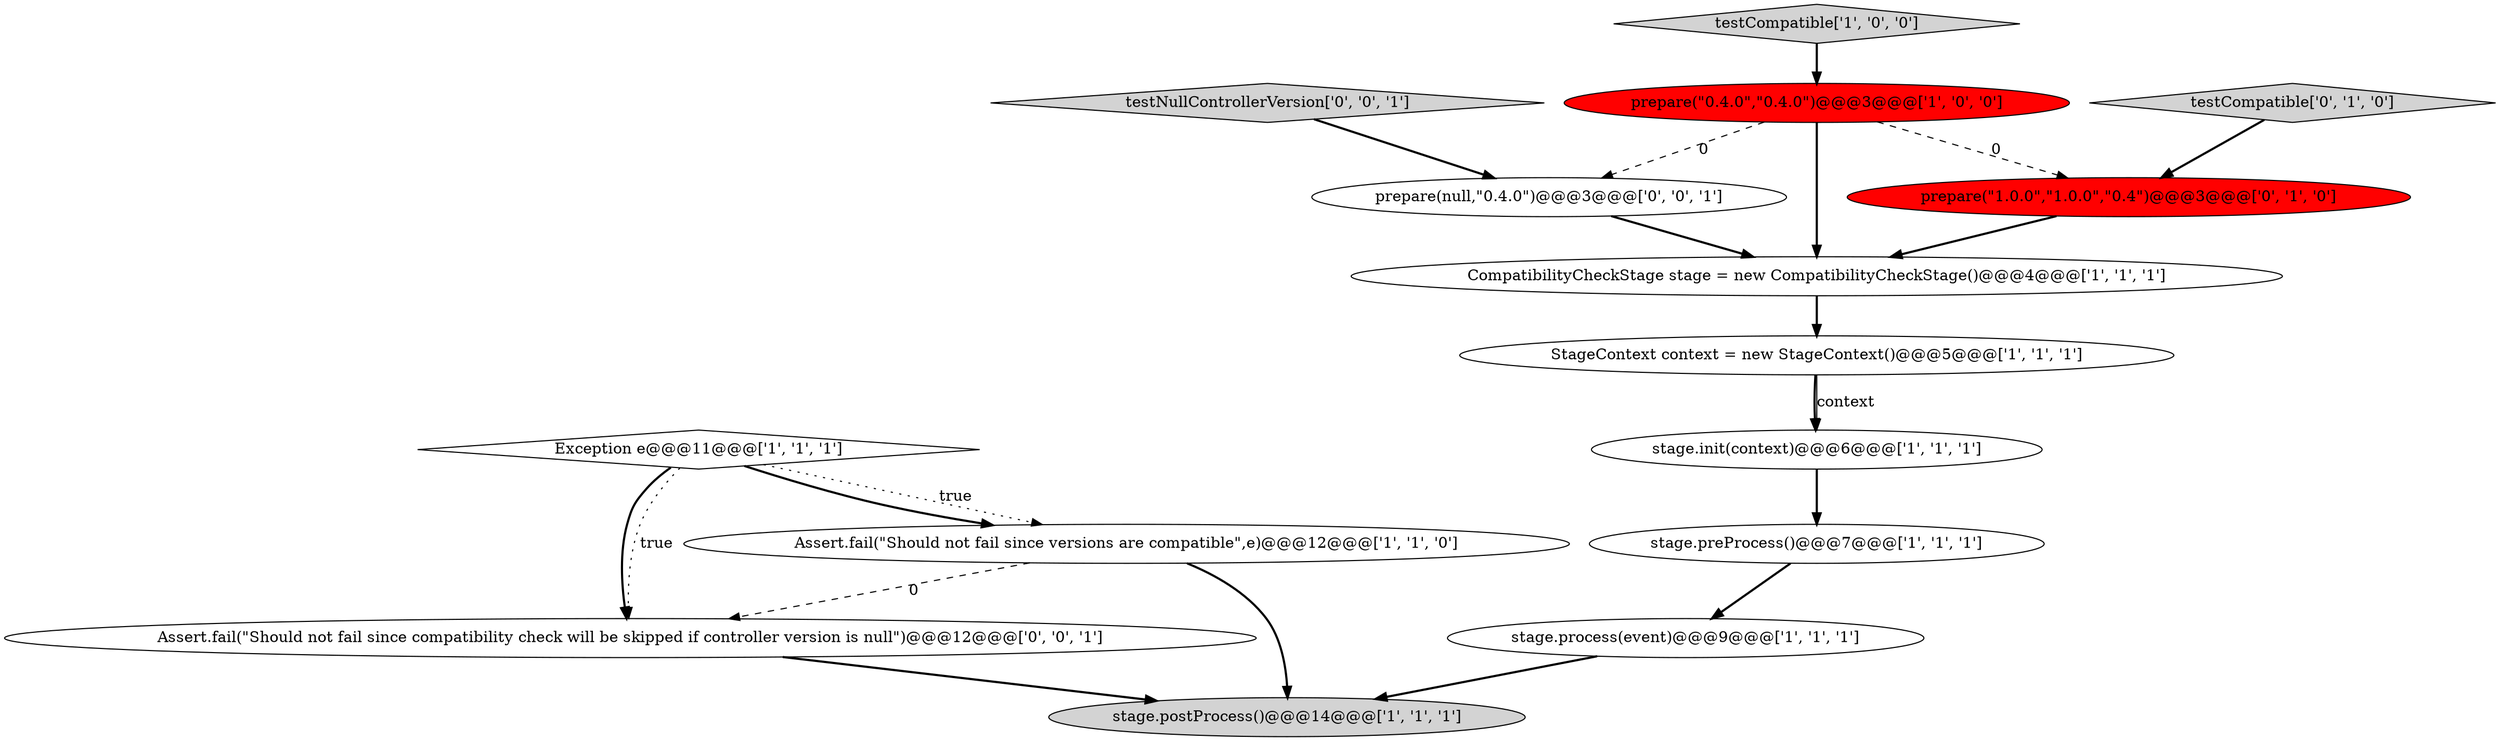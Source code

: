digraph {
12 [style = filled, label = "Assert.fail(\"Should not fail since compatibility check will be skipped if controller version is null\")@@@12@@@['0', '0', '1']", fillcolor = white, shape = ellipse image = "AAA0AAABBB3BBB"];
3 [style = filled, label = "testCompatible['1', '0', '0']", fillcolor = lightgray, shape = diamond image = "AAA0AAABBB1BBB"];
5 [style = filled, label = "Exception e@@@11@@@['1', '1', '1']", fillcolor = white, shape = diamond image = "AAA0AAABBB1BBB"];
6 [style = filled, label = "prepare(\"0.4.0\",\"0.4.0\")@@@3@@@['1', '0', '0']", fillcolor = red, shape = ellipse image = "AAA1AAABBB1BBB"];
11 [style = filled, label = "testCompatible['0', '1', '0']", fillcolor = lightgray, shape = diamond image = "AAA0AAABBB2BBB"];
13 [style = filled, label = "testNullControllerVersion['0', '0', '1']", fillcolor = lightgray, shape = diamond image = "AAA0AAABBB3BBB"];
2 [style = filled, label = "CompatibilityCheckStage stage = new CompatibilityCheckStage()@@@4@@@['1', '1', '1']", fillcolor = white, shape = ellipse image = "AAA0AAABBB1BBB"];
0 [style = filled, label = "Assert.fail(\"Should not fail since versions are compatible\",e)@@@12@@@['1', '1', '0']", fillcolor = white, shape = ellipse image = "AAA0AAABBB1BBB"];
9 [style = filled, label = "stage.process(event)@@@9@@@['1', '1', '1']", fillcolor = white, shape = ellipse image = "AAA0AAABBB1BBB"];
14 [style = filled, label = "prepare(null,\"0.4.0\")@@@3@@@['0', '0', '1']", fillcolor = white, shape = ellipse image = "AAA0AAABBB3BBB"];
1 [style = filled, label = "stage.postProcess()@@@14@@@['1', '1', '1']", fillcolor = lightgray, shape = ellipse image = "AAA0AAABBB1BBB"];
10 [style = filled, label = "prepare(\"1.0.0\",\"1.0.0\",\"0.4\")@@@3@@@['0', '1', '0']", fillcolor = red, shape = ellipse image = "AAA1AAABBB2BBB"];
4 [style = filled, label = "StageContext context = new StageContext()@@@5@@@['1', '1', '1']", fillcolor = white, shape = ellipse image = "AAA0AAABBB1BBB"];
7 [style = filled, label = "stage.init(context)@@@6@@@['1', '1', '1']", fillcolor = white, shape = ellipse image = "AAA0AAABBB1BBB"];
8 [style = filled, label = "stage.preProcess()@@@7@@@['1', '1', '1']", fillcolor = white, shape = ellipse image = "AAA0AAABBB1BBB"];
3->6 [style = bold, label=""];
5->0 [style = dotted, label="true"];
0->12 [style = dashed, label="0"];
5->12 [style = dotted, label="true"];
6->14 [style = dashed, label="0"];
7->8 [style = bold, label=""];
12->1 [style = bold, label=""];
2->4 [style = bold, label=""];
4->7 [style = bold, label=""];
6->10 [style = dashed, label="0"];
6->2 [style = bold, label=""];
4->7 [style = solid, label="context"];
5->0 [style = bold, label=""];
5->12 [style = bold, label=""];
11->10 [style = bold, label=""];
0->1 [style = bold, label=""];
8->9 [style = bold, label=""];
10->2 [style = bold, label=""];
14->2 [style = bold, label=""];
9->1 [style = bold, label=""];
13->14 [style = bold, label=""];
}

